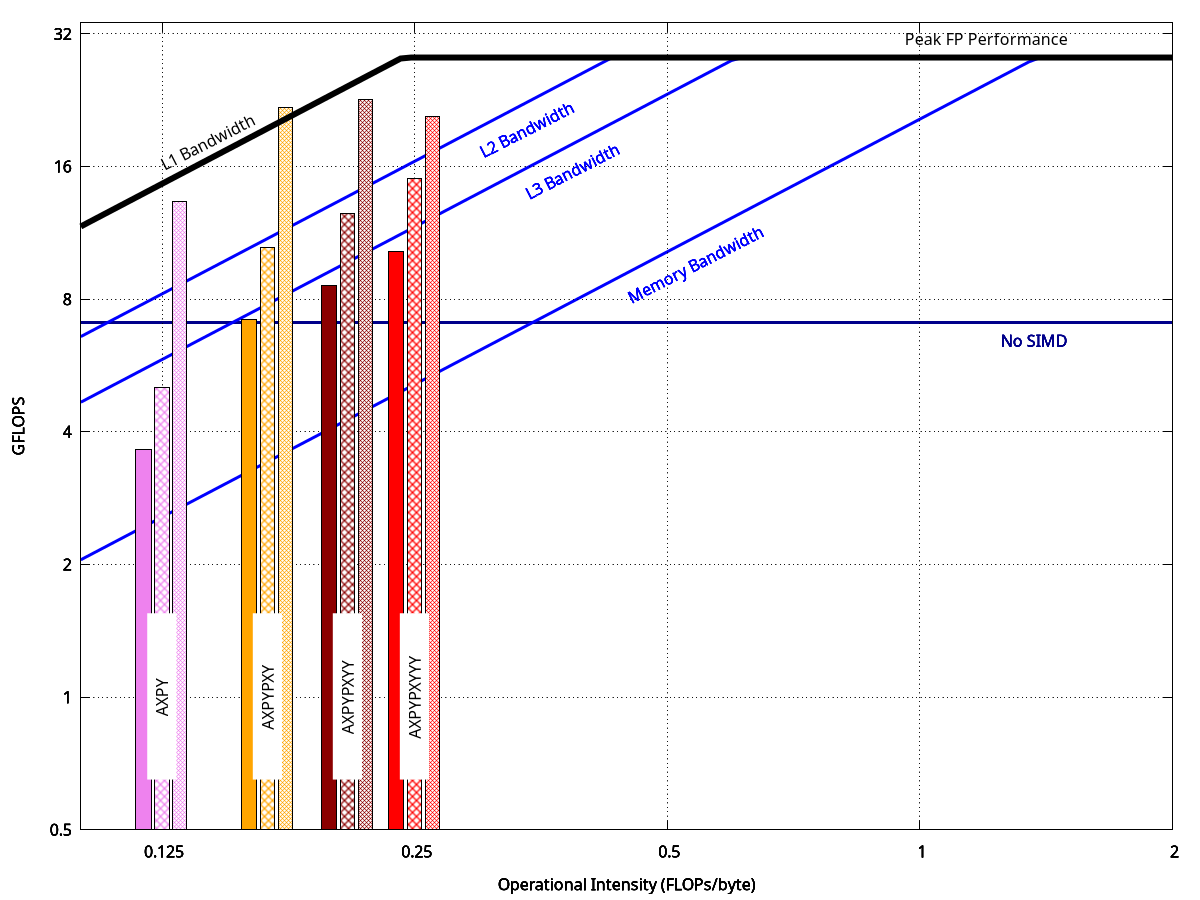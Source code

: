# initial config
set term postscript eps enhanced color
set output 'roofline_daxpy.eps'

set nokey
set grid layerdefault   linetype 0 linewidth 1.000,  linetype 0 linewidth 1.000

set xlabel "Operational Intensity (FLOPs/byte)"
set ylabel "GFLOPS"

# sets log base 2 scale for both axes
set logscale x 2
set logscale y 2

# label offsets
L_MEM_X=0.3
L_MEM_ANG=27

# range of each axis
MAX_X=2
MIN_Y=0.5
MAX_Y=34
set xrange [0.1:MAX_X]
set yrange [MIN_Y:MAX_Y]

# CPU CONSTANTS
# For single core of Xeon E5-1620 v2 (my desktop), as measured with 
# the Intel MKL version of linpack. This is therefore using
# 256-bit AVX instructions (SIMD)
PEAK_GFLOPS=28.32
NUM_CORES=1

#ceilings
C_ALL_CORES		= 1
C_MUL_ADD_BAL	= NUM_CORES
# For Ivy Bridge, AVX registers are 256-bit and therefore can
# hold 4*64-bit double-precision reals. We therefore assume
# that peak, non-SIMD performance is 1/4 that of the performance
# obtained by Linpack
C_SIMD			= 4.0

# MEM CONSTANTS
# For single core of Xeon E5-1620 v2 (desktop) as measured with 
# the 'DAXPY' result of STREAM2. Units are GB/s.
PEAK_MEM_BW=20.5
PEAK_L3_BW=46.7
PEAK_L2_BW=65.8
PEAK_L1_BW=117.0


NUM_CHANNELS=2
# first ceiling, without multiple memory channels
C_NO_MULTI_CHANNEL	= NUM_CHANNELS

# FUNCTIONS
mem_roof(x,peak)= x * peak
cpu_roof	= PEAK_GFLOPS
min(x, y)	= (x < y) ? x : y
max(x, y)       = (x > y) ? x : y

PEAK_BW = max(PEAK_MEM_BW,PEAK_L1_BW)

cpu_ceiling(x, y)	= min(mem_roof(x,PEAK_BW), y)
mem_ceiling(x)		= min(x, PEAK_GFLOPS)
roofline(x, y)		= cpu_ceiling(x, y)

LINE_ROOF=1
LINE_CEIL=2
LINE_CPU_CEIL = 3

# Width of the bars
BAR_WIDTH = 0.02

set style line LINE_ROOF	lt 1 lw 6 lc rgb "black"
set style line LINE_CEIL	lt 1 lw 3 lc rgb "blue"
set style line LINE_CPU_CEIL	lt 1 lw 3 lc rgb "dark-blue"

kernels = "AXPY AXPYPXY AXPYPXYY AXPYPXYYY"
kernel_ai = "0.125 0.167 0.208 0.25"
kernel_flops_L3 = "3.65 7.18 8.59 10.26"
kernel_flops_L2 = "5.05 10.49 12.49 15.06"
kernel_flops_L1 = "13.30 21.74 22.70 20.82"
colors = "violet orange dark-red red"

set multiplot

# Set up the line types
set for [i=1:words(colors)] linetype i lc rgb word(colors, i)

# Draw a rectangle for each data point
xshift = -0.05
set for [i=1:words(kernels)] object i rect from (1.0-BAR_WIDTH+xshift)*word(kernel_ai, i),MIN_Y to (1.0+BAR_WIDTH+xshift)*word(kernel_ai, i),word(kernel_flops_L3, i) back fc rgb word(colors, i) fs solid
xshift = 0.0
set for [i=1:words(kernels)] object i+words(kernels) rect from (1.0-BAR_WIDTH+xshift)*word(kernel_ai, i),MIN_Y to (1.0+BAR_WIDTH+xshift)*word(kernel_ai, i),word(kernel_flops_L2, i) back fc rgb word(colors, i) fs pattern 1
xshift = 0.05
set for [i=1:words(kernels)] object i+2*words(kernels) rect from (1.0-BAR_WIDTH+xshift)*word(kernel_ai, i),MIN_Y to (1.0+BAR_WIDTH+xshift)*word(kernel_ai, i),word(kernel_flops_L1, i) back fc rgb word(colors, i) fs pattern 2

# Label each cluster of bars
xshift = 0.02
# Put a white box behind each label
set for [i=1:words(kernels)] object i+20 rect from (1.0-BAR_WIDTH-xshift)*word(kernel_ai,i),MIN_Y*1.3 to (1.0+BAR_WIDTH+xshift)*word(kernel_ai,i),MIN_Y*3.1 back fc rgb "white" fs solid noborder
# The labels themselves
set for [i=1:words(kernels)] label i+20 word(kernels,i) at word(kernel_ai,i),MIN_Y*2.0 centre rotate by 90

# CPU CEILINGS

# SIMD
set label 11 "No SIMD" at (MAX_X-0.5),((cpu_roof / C_SIMD)/1.1) right tc "dark-blue"
plot cpu_ceiling(x, cpu_roof / C_SIMD) ls LINE_CPU_CEIL

# MEM CEILINGS

set label 13 "Memory Bandwidth" at 0.45,(mem_roof(0.45,PEAK_MEM_BW)*0.87) rotate by L_MEM_ANG tc "blue"
set label 16 "L2 Bandwidth" at (L_MEM_X),(mem_roof(L_MEM_X,PEAK_L2_BW)*0.87) rotate by L_MEM_ANG tc "blue"
set label 17 "L3 Bandwidth" at 0.34,(mem_roof(0.34,PEAK_L3_BW)*0.87) rotate by L_MEM_ANG tc "blue"
plot mem_ceiling(mem_roof(x,PEAK_MEM_BW)) ls LINE_CEIL
plot mem_ceiling(mem_roof(x,PEAK_L3_BW)) ls LINE_CEIL
plot mem_ceiling(mem_roof(x,PEAK_L2_BW)) ls LINE_CEIL
# ROOFLINE
set label 14 "Peak FP Performance" at (MAX_X-0.5),(PEAK_GFLOPS*1.1) right
set label 15 "L1 Bandwidth" at 0.125,mem_roof(0.125,PEAK_BW)*1.1 rotate by L_MEM_ANG
plot roofline(x, cpu_roof) ls LINE_ROOF

unset multiplot
